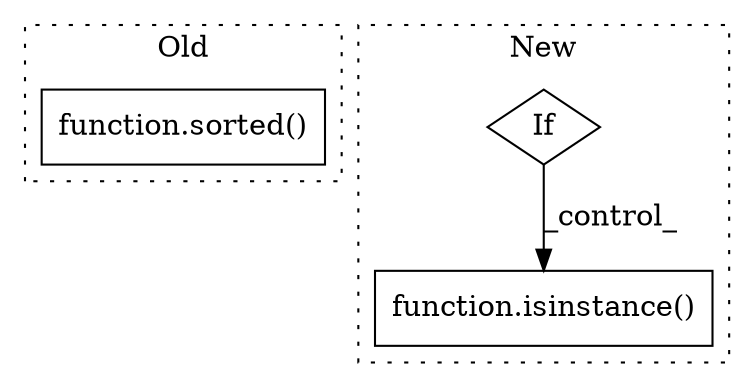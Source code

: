 digraph G {
subgraph cluster0 {
1 [label="function.sorted()" a="75" s="3664,3681" l="7,21" shape="box"];
label = "Old";
style="dotted";
}
subgraph cluster1 {
2 [label="function.isinstance()" a="75" s="3653,3670" l="11,1" shape="box"];
3 [label="If" a="96" s="3535" l="3" shape="diamond"];
label = "New";
style="dotted";
}
3 -> 2 [label="_control_"];
}